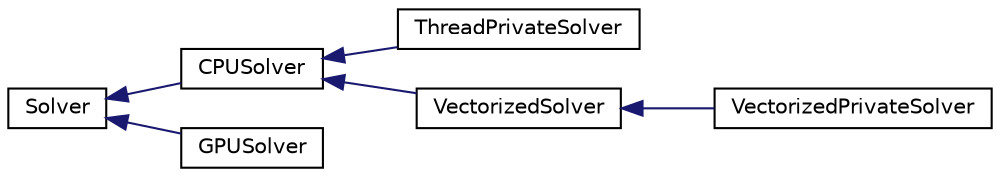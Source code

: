 digraph "Graphical Class Hierarchy"
{
  edge [fontname="Helvetica",fontsize="10",labelfontname="Helvetica",labelfontsize="10"];
  node [fontname="Helvetica",fontsize="10",shape=record];
  rankdir="LR";
  Node1 [label="Solver",height=0.2,width=0.4,color="black", fillcolor="white", style="filled",URL="$classSolver.html",tooltip="This is an abstract base class which different Solver subclasses implement for different architecture..."];
  Node1 -> Node2 [dir="back",color="midnightblue",fontsize="10",style="solid",fontname="Helvetica"];
  Node2 [label="CPUSolver",height=0.2,width=0.4,color="black", fillcolor="white", style="filled",URL="$classCPUSolver.html",tooltip="This a subclass of the Solver class for multi-core CPUs using OpenMP multi-threading."];
  Node2 -> Node3 [dir="back",color="midnightblue",fontsize="10",style="solid",fontname="Helvetica"];
  Node3 [label="ThreadPrivateSolver",height=0.2,width=0.4,color="black", fillcolor="white", style="filled",URL="$classThreadPrivateSolver.html",tooltip="This is a subclass of the CPUSolver which uses thread private arrays for the FSR scalar fluxes to min..."];
  Node2 -> Node4 [dir="back",color="midnightblue",fontsize="10",style="solid",fontname="Helvetica"];
  Node4 [label="VectorizedSolver",height=0.2,width=0.4,color="black", fillcolor="white", style="filled",URL="$classVectorizedSolver.html",tooltip="This is a subclass of the CPUSolver class which uses memory-aligned data structures and Intel&#39;s auto-..."];
  Node4 -> Node5 [dir="back",color="midnightblue",fontsize="10",style="solid",fontname="Helvetica"];
  Node5 [label="VectorizedPrivateSolver",height=0.2,width=0.4,color="black", fillcolor="white", style="filled",URL="$classVectorizedPrivateSolver.html",tooltip="This is a subclass of the VectorizedSolver class. This class uses a thread private array for FSR scal..."];
  Node1 -> Node6 [dir="back",color="midnightblue",fontsize="10",style="solid",fontname="Helvetica"];
  Node6 [label="GPUSolver",height=0.2,width=0.4,color="black", fillcolor="white", style="filled",URL="$classGPUSolver.html",tooltip="This a subclass of the Solver class for NVIDIA Graphics Processing Units (GPUs)."];
}
